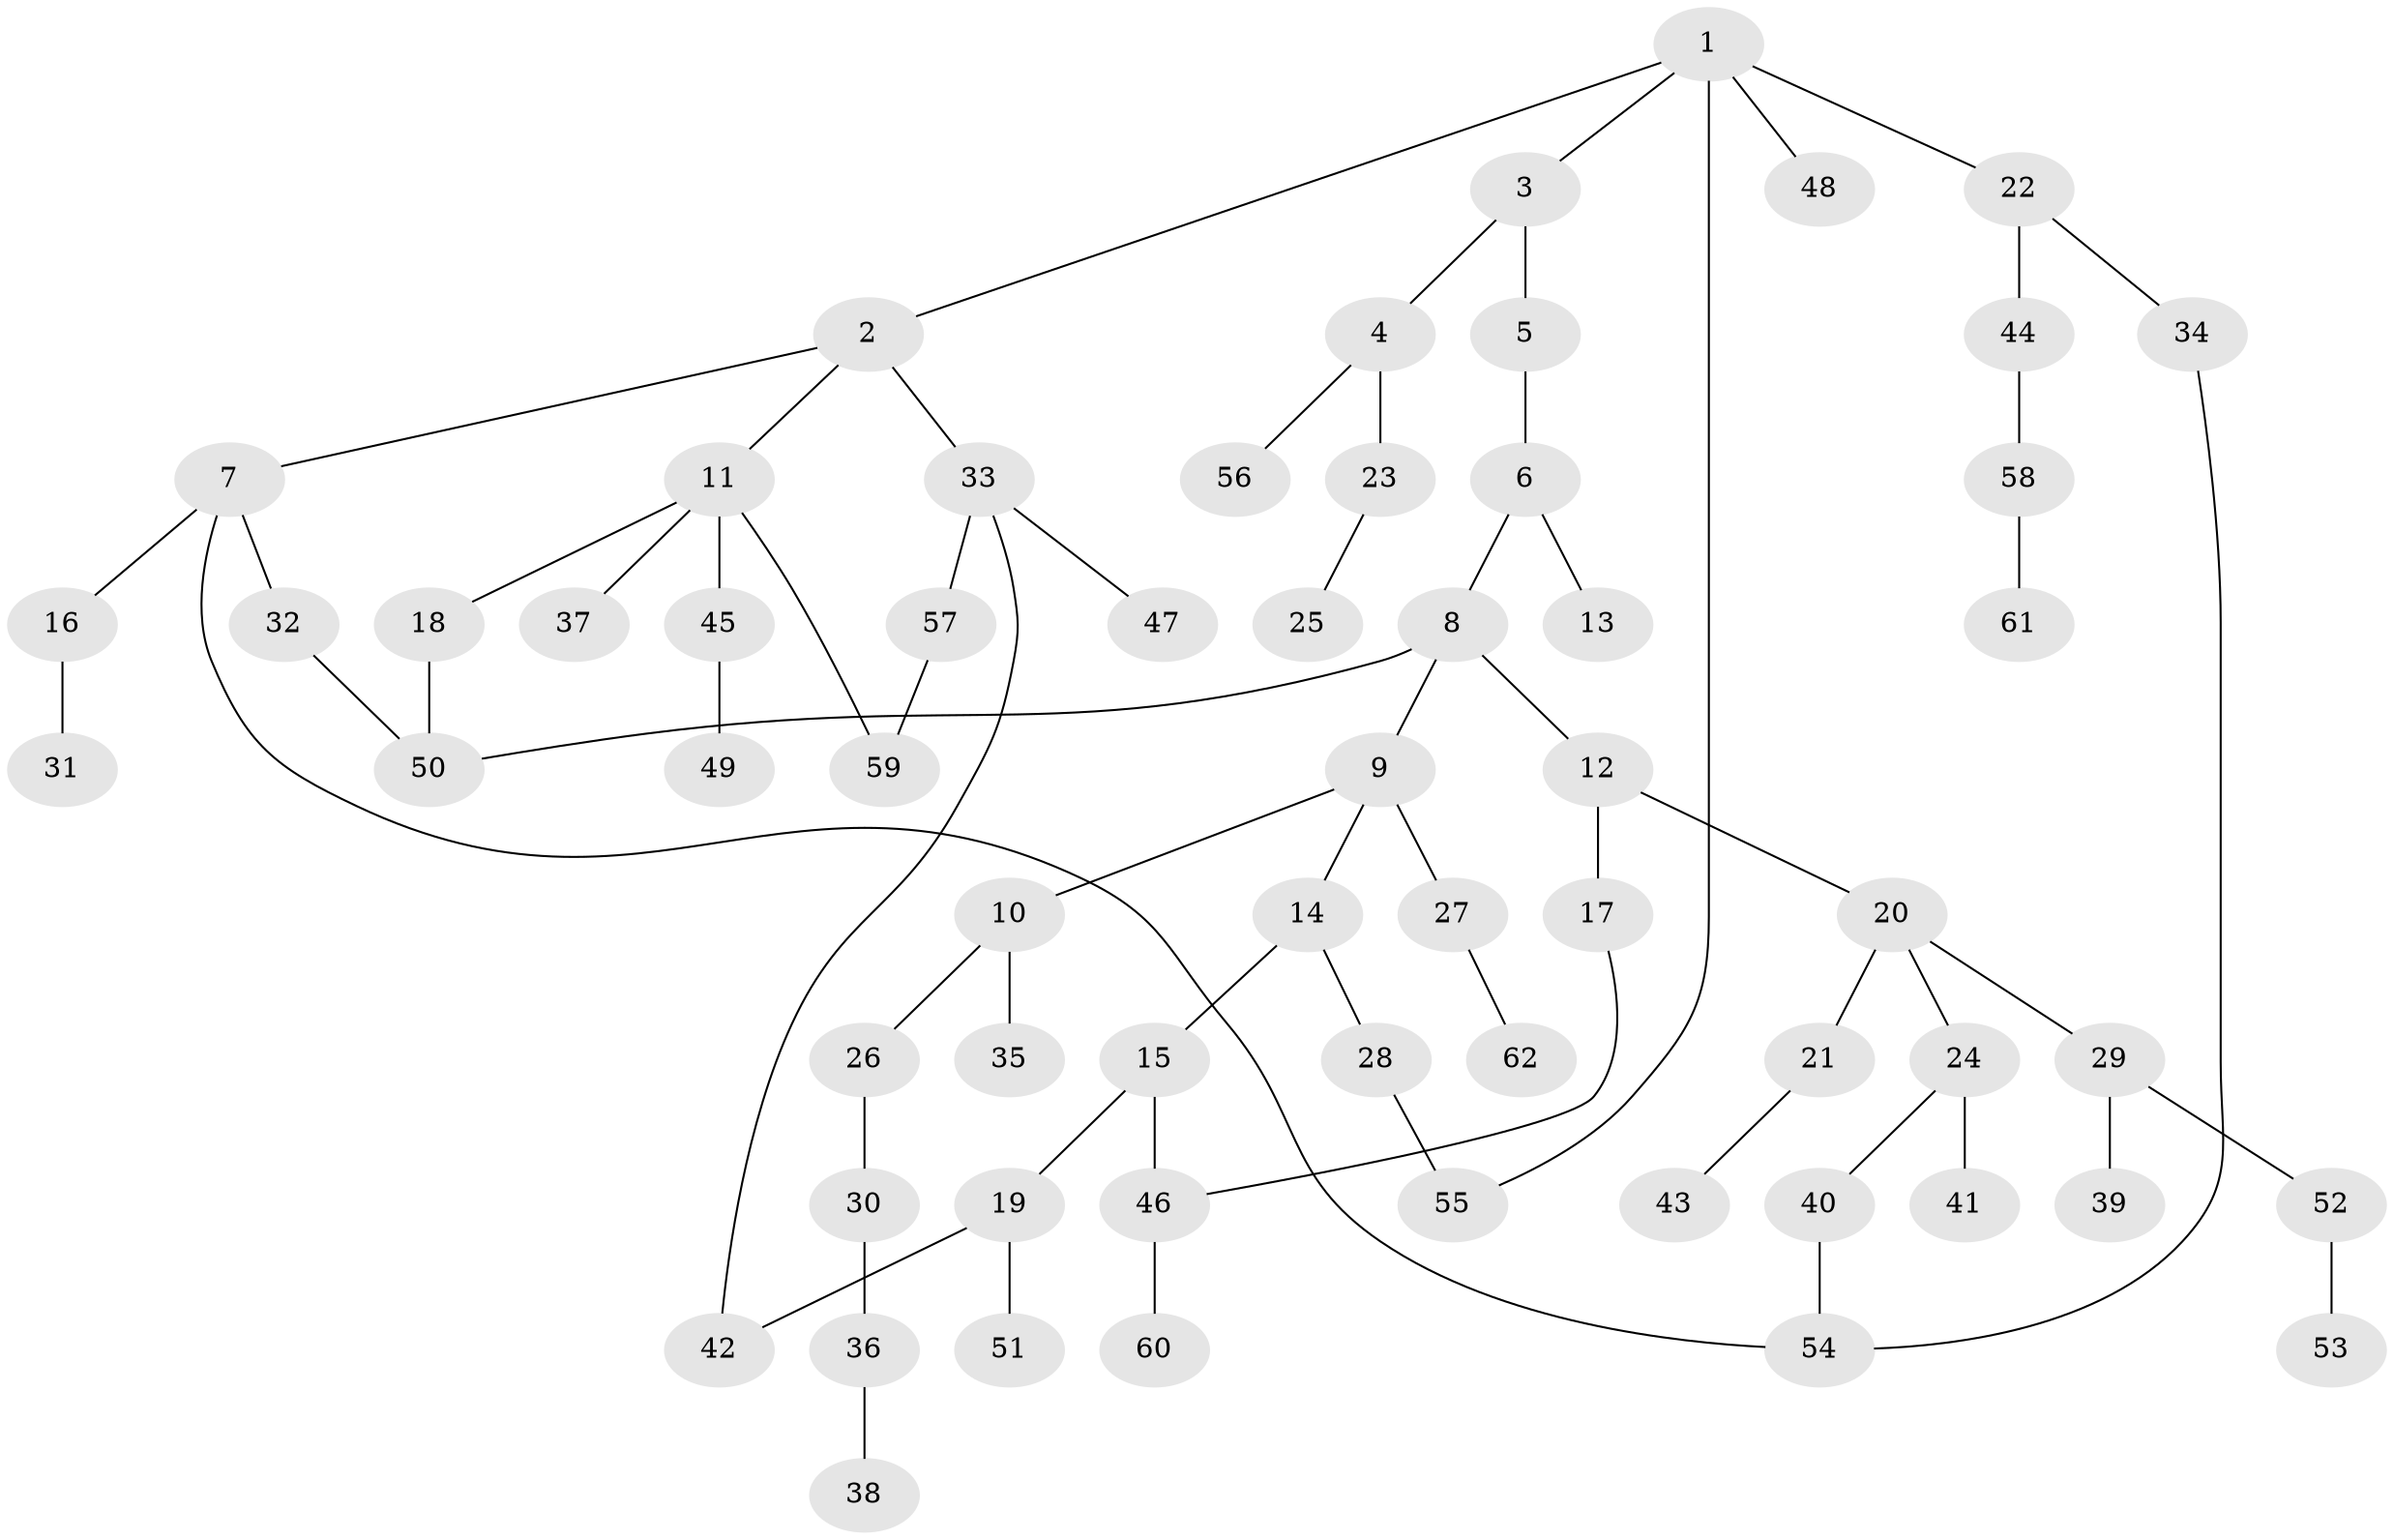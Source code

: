 // coarse degree distribution, {6: 0.06451612903225806, 4: 0.0967741935483871, 2: 0.3225806451612903, 3: 0.1935483870967742, 5: 0.03225806451612903, 1: 0.2903225806451613}
// Generated by graph-tools (version 1.1) at 2025/17/03/04/25 18:17:05]
// undirected, 62 vertices, 69 edges
graph export_dot {
graph [start="1"]
  node [color=gray90,style=filled];
  1;
  2;
  3;
  4;
  5;
  6;
  7;
  8;
  9;
  10;
  11;
  12;
  13;
  14;
  15;
  16;
  17;
  18;
  19;
  20;
  21;
  22;
  23;
  24;
  25;
  26;
  27;
  28;
  29;
  30;
  31;
  32;
  33;
  34;
  35;
  36;
  37;
  38;
  39;
  40;
  41;
  42;
  43;
  44;
  45;
  46;
  47;
  48;
  49;
  50;
  51;
  52;
  53;
  54;
  55;
  56;
  57;
  58;
  59;
  60;
  61;
  62;
  1 -- 2;
  1 -- 3;
  1 -- 22;
  1 -- 48;
  1 -- 55;
  2 -- 7;
  2 -- 11;
  2 -- 33;
  3 -- 4;
  3 -- 5;
  4 -- 23;
  4 -- 56;
  5 -- 6;
  6 -- 8;
  6 -- 13;
  7 -- 16;
  7 -- 32;
  7 -- 54;
  8 -- 9;
  8 -- 12;
  8 -- 50;
  9 -- 10;
  9 -- 14;
  9 -- 27;
  10 -- 26;
  10 -- 35;
  11 -- 18;
  11 -- 37;
  11 -- 45;
  11 -- 59;
  12 -- 17;
  12 -- 20;
  14 -- 15;
  14 -- 28;
  15 -- 19;
  15 -- 46;
  16 -- 31;
  17 -- 46;
  18 -- 50;
  19 -- 51;
  19 -- 42;
  20 -- 21;
  20 -- 24;
  20 -- 29;
  21 -- 43;
  22 -- 34;
  22 -- 44;
  23 -- 25;
  24 -- 40;
  24 -- 41;
  26 -- 30;
  27 -- 62;
  28 -- 55;
  29 -- 39;
  29 -- 52;
  30 -- 36;
  32 -- 50;
  33 -- 42;
  33 -- 47;
  33 -- 57;
  34 -- 54;
  36 -- 38;
  40 -- 54;
  44 -- 58;
  45 -- 49;
  46 -- 60;
  52 -- 53;
  57 -- 59;
  58 -- 61;
}
